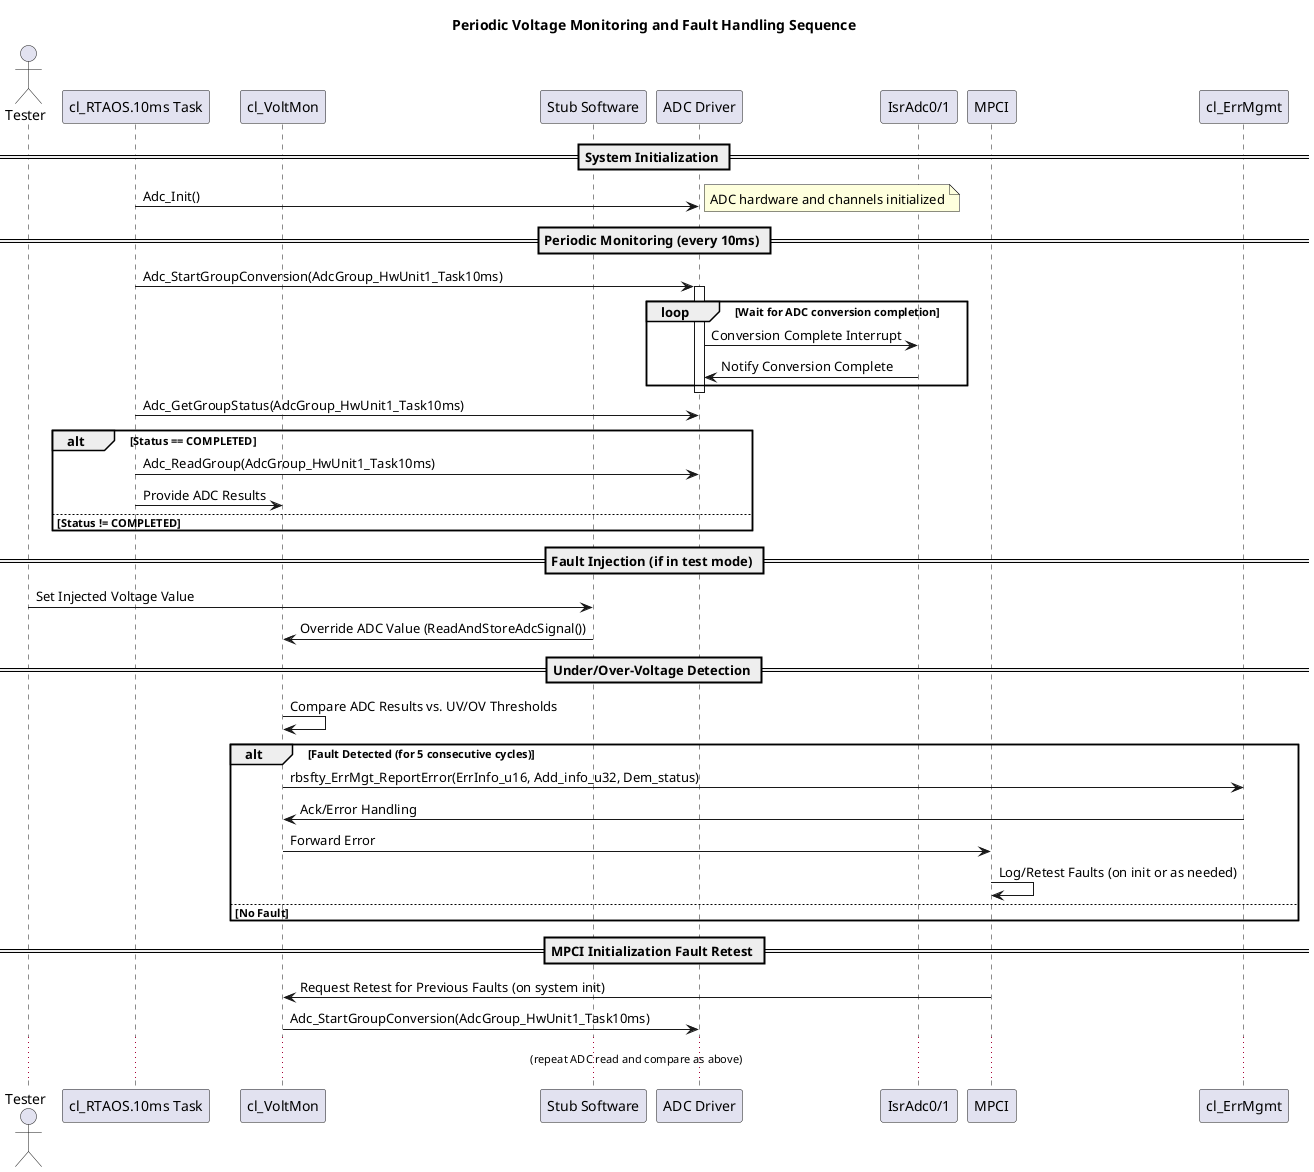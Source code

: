 @startuml
title Periodic Voltage Monitoring and Fault Handling Sequence

actor "Tester" as Tester
participant "cl_RTAOS.10ms Task" as RTAOS
participant "cl_VoltMon" as VoltMon
participant "Stub Software" as Stub
participant "ADC Driver" as ADC
participant "IsrAdc0/1" as ISR
participant "MPCI" as MPCI
participant "cl_ErrMgmt" as ErrMgmt

== System Initialization ==
RTAOS -> ADC: Adc_Init()
note right: ADC hardware and channels initialized

== Periodic Monitoring (every 10ms) ==
RTAOS -> ADC: Adc_StartGroupConversion(AdcGroup_HwUnit1_Task10ms)
activate ADC

loop Wait for ADC conversion completion
    ADC -> ISR: Conversion Complete Interrupt
    ISR -> ADC: Notify Conversion Complete
end
deactivate ADC

RTAOS -> ADC: Adc_GetGroupStatus(AdcGroup_HwUnit1_Task10ms)
alt Status == COMPLETED
    RTAOS -> ADC: Adc_ReadGroup(AdcGroup_HwUnit1_Task10ms)
    RTAOS -> VoltMon: Provide ADC Results
else Status != COMPLETED
    note right: Wait or retry next cycle
end

== Fault Injection (if in test mode) ==
Tester -> Stub: Set Injected Voltage Value
Stub -> VoltMon: Override ADC Value (ReadAndStoreAdcSignal())

== Under/Over-Voltage Detection ==
VoltMon -> VoltMon: Compare ADC Results vs. UV/OV Thresholds
alt Fault Detected (for 5 consecutive cycles)
    VoltMon -> ErrMgmt: rbsfty_ErrMgt_ReportError(ErrInfo_u16, Add_info_u32, Dem_status)
    ErrMgmt -> VoltMon: Ack/Error Handling
    VoltMon -> MPCI: Forward Error
    MPCI -> MPCI: Log/Retest Faults (on init or as needed)
else No Fault
    note right: Continue monitoring
end

== MPCI Initialization Fault Retest ==
MPCI -> VoltMon: Request Retest for Previous Faults (on system init)
VoltMon -> ADC: Adc_StartGroupConversion(AdcGroup_HwUnit1_Task10ms)
... (repeat ADC read and compare as above) ...

@enduml